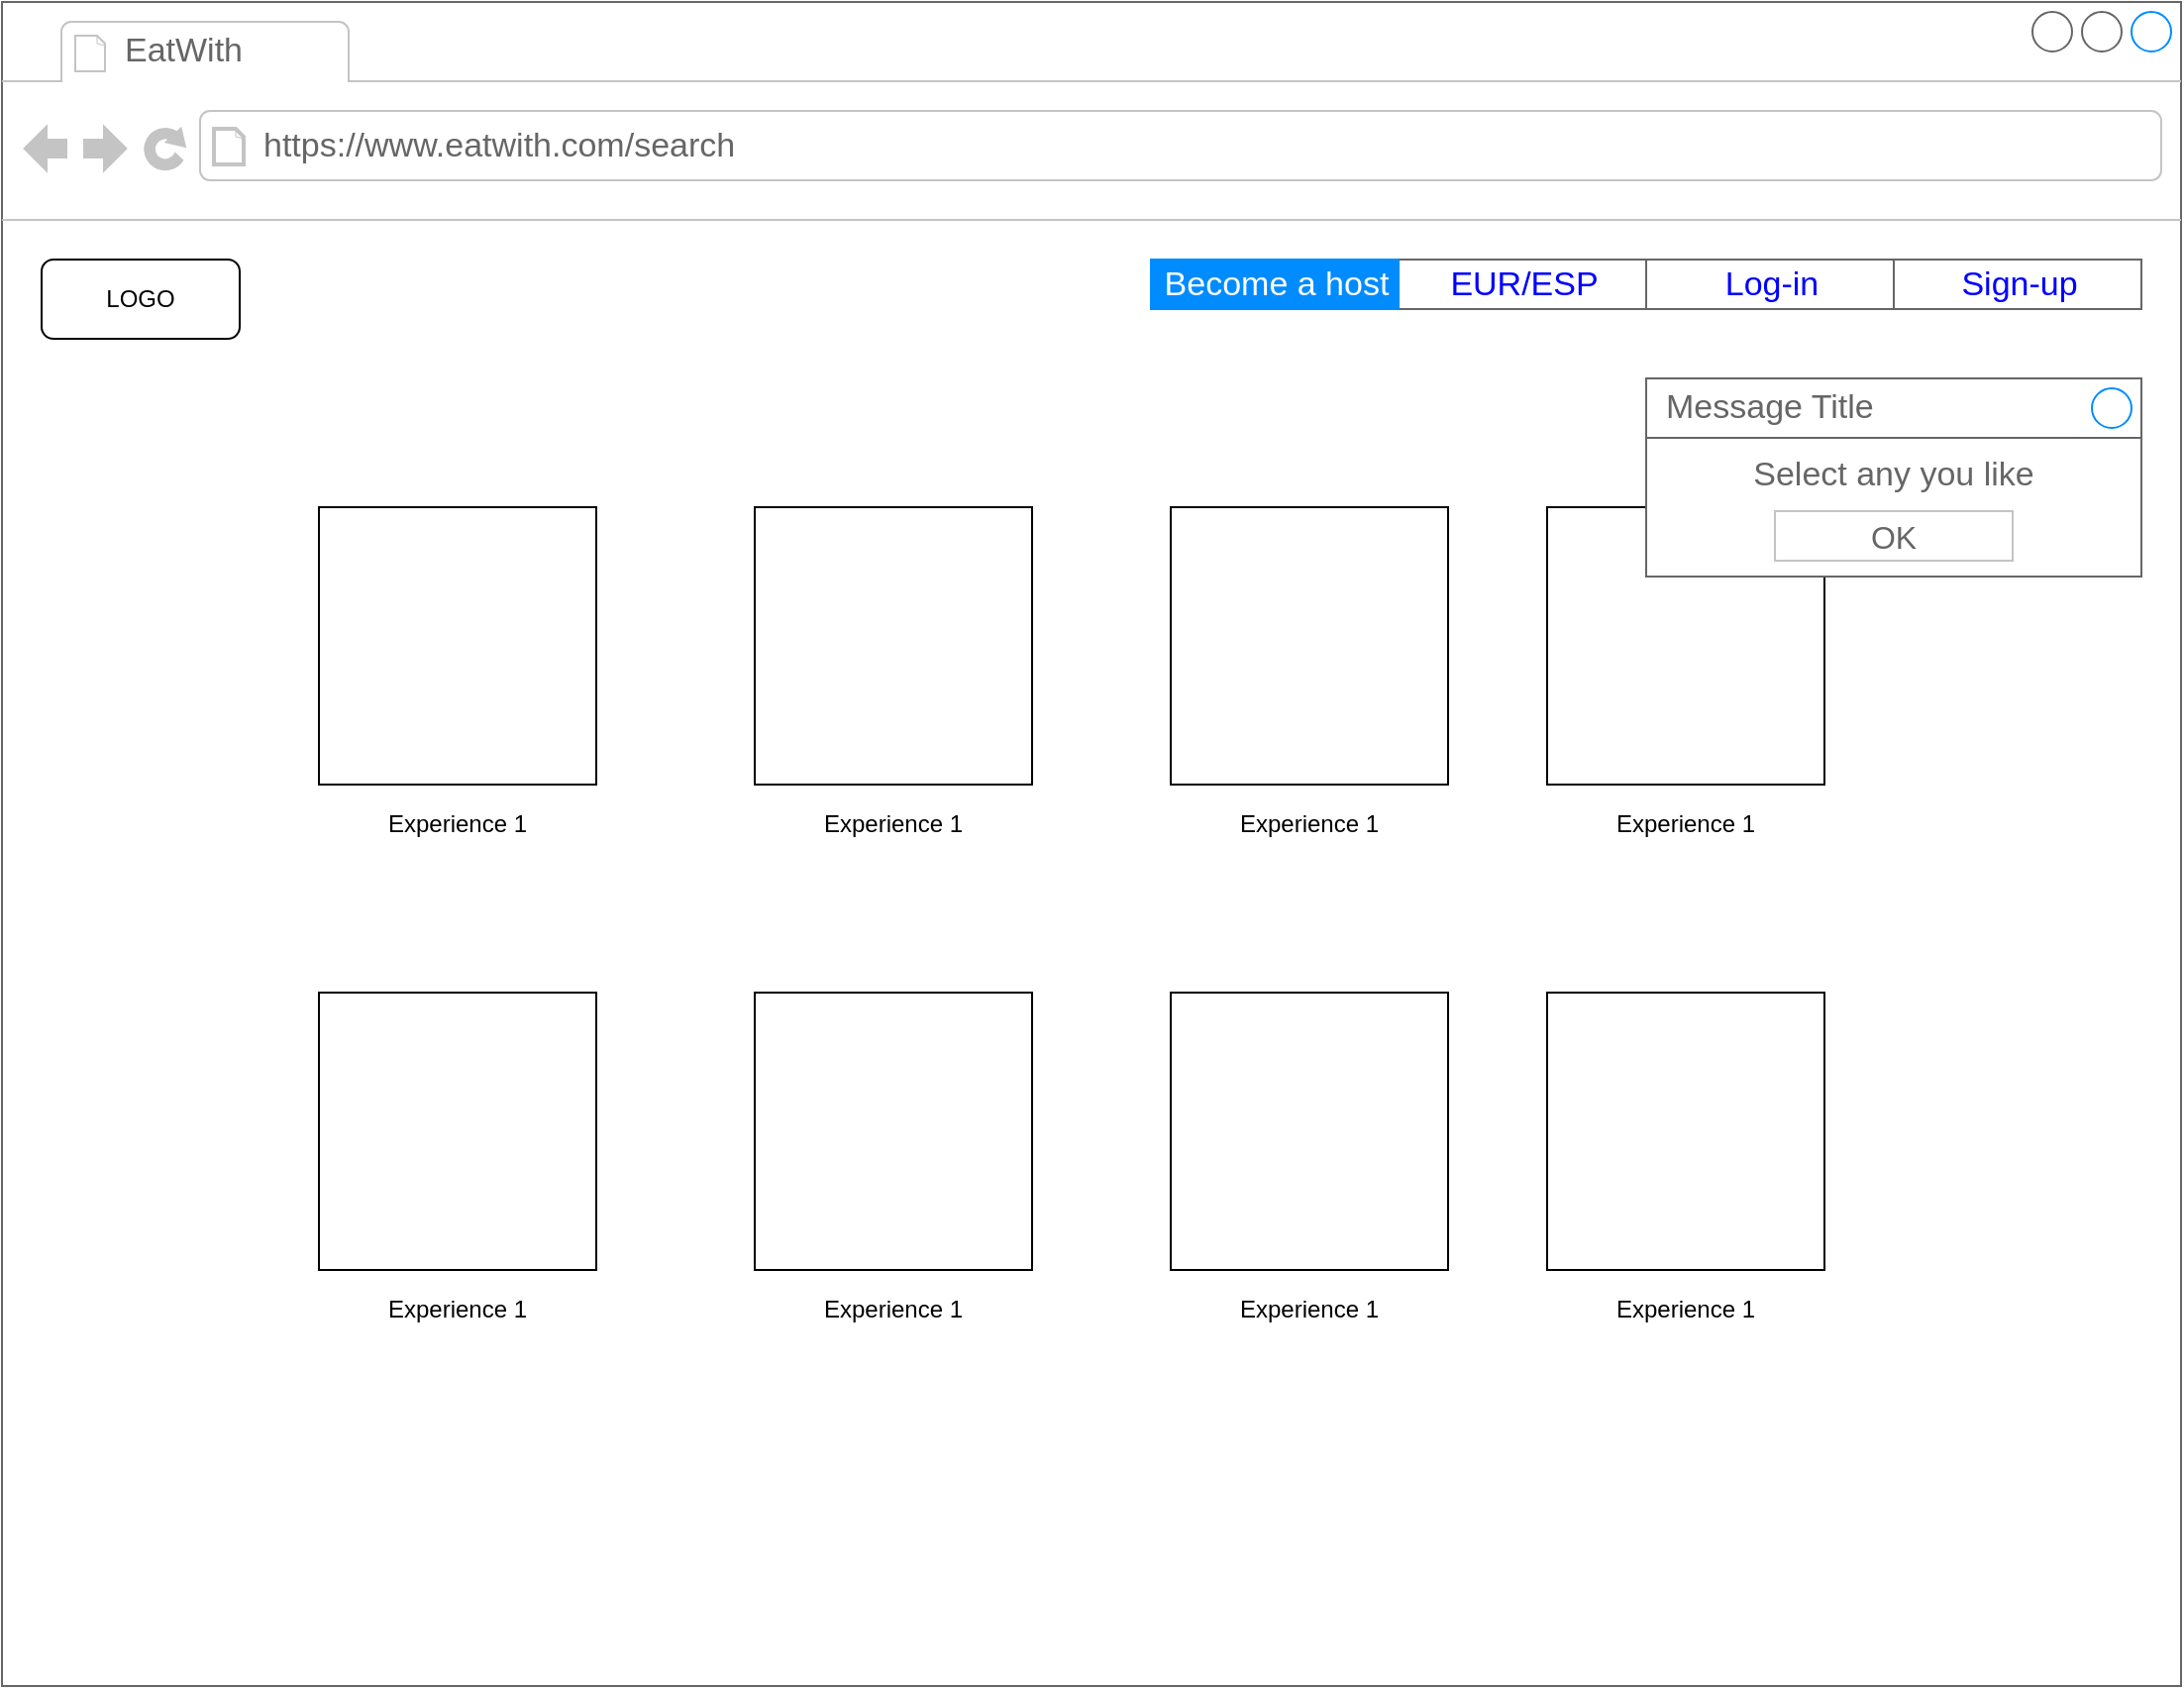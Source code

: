 <mxfile version="12.9.1" type="device"><diagram name="Page-1" id="03018318-947c-dd8e-b7a3-06fadd420f32"><mxGraphModel dx="1422" dy="713" grid="1" gridSize="10" guides="1" tooltips="1" connect="1" arrows="1" fold="1" page="1" pageScale="1" pageWidth="1100" pageHeight="850" background="#ffffff" math="0" shadow="0"><root><mxCell id="0"/><mxCell id="1" parent="0"/><mxCell id="677b7b8949515195-5" value="ES/EUR" style="text;html=1;points=[];align=left;verticalAlign=top;spacingTop=-4;fontSize=14;fontFamily=Verdana" parent="1" vertex="1"><mxGeometry x="860" y="40" width="60" height="20" as="geometry"/></mxCell><mxCell id="677b7b8949515195-6" value="Login" style="text;html=1;points=[];align=left;verticalAlign=top;spacingTop=-4;fontSize=14;fontFamily=Verdana" parent="1" vertex="1"><mxGeometry x="930" y="40" width="60" height="20" as="geometry"/></mxCell><mxCell id="677b7b8949515195-7" value="Signup" style="text;html=1;points=[];align=left;verticalAlign=top;spacingTop=-4;fontSize=14;fontFamily=Verdana" parent="1" vertex="1"><mxGeometry x="1000" y="40" width="60" height="20" as="geometry"/></mxCell><mxCell id="IE1XELtSxzFiAmcnpGDn-3" value="" style="strokeWidth=1;shadow=0;dashed=0;align=center;html=1;shape=mxgraph.mockup.containers.browserWindow;rSize=0;strokeColor=#666666;strokeColor2=#008cff;strokeColor3=#c4c4c4;mainText=,;recursiveResize=0;" parent="1" vertex="1"><mxGeometry width="1100" height="850" as="geometry"/></mxCell><mxCell id="IE1XELtSxzFiAmcnpGDn-4" value="EatWith" style="strokeWidth=1;shadow=0;dashed=0;align=center;html=1;shape=mxgraph.mockup.containers.anchor;fontSize=17;fontColor=#666666;align=left;" parent="IE1XELtSxzFiAmcnpGDn-3" vertex="1"><mxGeometry x="60" y="12" width="110" height="26" as="geometry"/></mxCell><mxCell id="IE1XELtSxzFiAmcnpGDn-5" value="https://www.eatwith.com/search" style="strokeWidth=1;shadow=0;dashed=0;align=center;html=1;shape=mxgraph.mockup.containers.anchor;rSize=0;fontSize=17;fontColor=#666666;align=left;" parent="IE1XELtSxzFiAmcnpGDn-3" vertex="1"><mxGeometry x="130" y="60" width="250" height="26" as="geometry"/></mxCell><mxCell id="IE1XELtSxzFiAmcnpGDn-6" value="LOGO" style="rounded=1;whiteSpace=wrap;html=1;" parent="IE1XELtSxzFiAmcnpGDn-3" vertex="1"><mxGeometry x="20" y="130" width="100" height="40" as="geometry"/></mxCell><mxCell id="IE1XELtSxzFiAmcnpGDn-7" value="" style="strokeWidth=1;shadow=0;dashed=0;align=center;html=1;shape=mxgraph.mockup.text.rrect;rSize=0;strokeColor=#666666;" parent="IE1XELtSxzFiAmcnpGDn-3" vertex="1"><mxGeometry x="580" y="130" width="500" height="25" as="geometry"/></mxCell><mxCell id="IE1XELtSxzFiAmcnpGDn-8" value="EUR/ESP" style="strokeColor=inherit;fillColor=inherit;gradientColor=inherit;strokeWidth=1;shadow=0;dashed=0;align=center;html=1;shape=mxgraph.mockup.text.rrect;rSize=0;fontSize=17;fontColor=#0000ff;" parent="IE1XELtSxzFiAmcnpGDn-7" vertex="1"><mxGeometry x="125" width="125" height="25" as="geometry"/></mxCell><mxCell id="IE1XELtSxzFiAmcnpGDn-9" value="Log-in" style="strokeColor=inherit;fillColor=inherit;gradientColor=inherit;strokeWidth=1;shadow=0;dashed=0;align=center;html=1;shape=mxgraph.mockup.text.rrect;rSize=0;fontSize=17;fontColor=#0000ff;" parent="IE1XELtSxzFiAmcnpGDn-7" vertex="1"><mxGeometry x="250" width="125" height="25" as="geometry"/></mxCell><mxCell id="IE1XELtSxzFiAmcnpGDn-10" value="Sign-up" style="strokeColor=inherit;fillColor=inherit;gradientColor=inherit;strokeWidth=1;shadow=0;dashed=0;align=center;html=1;shape=mxgraph.mockup.text.rrect;rSize=0;fontSize=17;fontColor=#0000ff;" parent="IE1XELtSxzFiAmcnpGDn-7" vertex="1"><mxGeometry x="375" width="125" height="25" as="geometry"/></mxCell><mxCell id="IE1XELtSxzFiAmcnpGDn-11" value="Become a host" style="strokeWidth=1;shadow=0;dashed=0;align=center;html=1;shape=mxgraph.mockup.text.rrect;rSize=0;fontSize=17;fontColor=#ffffff;fillColor=#008cff;strokeColor=#008cff;" parent="IE1XELtSxzFiAmcnpGDn-7" vertex="1"><mxGeometry width="125" height="25" as="geometry"/></mxCell><mxCell id="IE1XELtSxzFiAmcnpGDn-32" value="" style="whiteSpace=wrap;html=1;aspect=fixed;" parent="IE1XELtSxzFiAmcnpGDn-3" vertex="1"><mxGeometry x="160" y="255" width="140" height="140" as="geometry"/></mxCell><mxCell id="IE1XELtSxzFiAmcnpGDn-33" value="Experience 1" style="text;html=1;strokeColor=none;fillColor=none;align=center;verticalAlign=middle;whiteSpace=wrap;rounded=0;" parent="IE1XELtSxzFiAmcnpGDn-3" vertex="1"><mxGeometry x="175" y="405" width="110" height="20" as="geometry"/></mxCell><mxCell id="IE1XELtSxzFiAmcnpGDn-35" value="" style="whiteSpace=wrap;html=1;aspect=fixed;" parent="IE1XELtSxzFiAmcnpGDn-3" vertex="1"><mxGeometry x="380" y="255" width="140" height="140" as="geometry"/></mxCell><mxCell id="IE1XELtSxzFiAmcnpGDn-36" value="Experience 1" style="text;html=1;strokeColor=none;fillColor=none;align=center;verticalAlign=middle;whiteSpace=wrap;rounded=0;" parent="IE1XELtSxzFiAmcnpGDn-3" vertex="1"><mxGeometry x="395" y="405" width="110" height="20" as="geometry"/></mxCell><mxCell id="IE1XELtSxzFiAmcnpGDn-37" value="" style="whiteSpace=wrap;html=1;aspect=fixed;" parent="IE1XELtSxzFiAmcnpGDn-3" vertex="1"><mxGeometry x="590" y="255" width="140" height="140" as="geometry"/></mxCell><mxCell id="IE1XELtSxzFiAmcnpGDn-38" value="Experience 1" style="text;html=1;strokeColor=none;fillColor=none;align=center;verticalAlign=middle;whiteSpace=wrap;rounded=0;" parent="IE1XELtSxzFiAmcnpGDn-3" vertex="1"><mxGeometry x="605" y="405" width="110" height="20" as="geometry"/></mxCell><mxCell id="IE1XELtSxzFiAmcnpGDn-39" value="" style="whiteSpace=wrap;html=1;aspect=fixed;" parent="IE1XELtSxzFiAmcnpGDn-3" vertex="1"><mxGeometry x="780" y="255" width="140" height="140" as="geometry"/></mxCell><mxCell id="IE1XELtSxzFiAmcnpGDn-40" value="Experience 1" style="text;html=1;strokeColor=none;fillColor=none;align=center;verticalAlign=middle;whiteSpace=wrap;rounded=0;" parent="IE1XELtSxzFiAmcnpGDn-3" vertex="1"><mxGeometry x="795" y="405" width="110" height="20" as="geometry"/></mxCell><mxCell id="y8FMmwZEBewERrJvOEbg-12" value="" style="whiteSpace=wrap;html=1;aspect=fixed;" vertex="1" parent="IE1XELtSxzFiAmcnpGDn-3"><mxGeometry x="160" y="500" width="140" height="140" as="geometry"/></mxCell><mxCell id="y8FMmwZEBewERrJvOEbg-13" value="Experience 1" style="text;html=1;strokeColor=none;fillColor=none;align=center;verticalAlign=middle;whiteSpace=wrap;rounded=0;" vertex="1" parent="IE1XELtSxzFiAmcnpGDn-3"><mxGeometry x="175" y="650" width="110" height="20" as="geometry"/></mxCell><mxCell id="y8FMmwZEBewERrJvOEbg-14" value="" style="whiteSpace=wrap;html=1;aspect=fixed;" vertex="1" parent="IE1XELtSxzFiAmcnpGDn-3"><mxGeometry x="380" y="500" width="140" height="140" as="geometry"/></mxCell><mxCell id="y8FMmwZEBewERrJvOEbg-15" value="Experience 1" style="text;html=1;strokeColor=none;fillColor=none;align=center;verticalAlign=middle;whiteSpace=wrap;rounded=0;" vertex="1" parent="IE1XELtSxzFiAmcnpGDn-3"><mxGeometry x="395" y="650" width="110" height="20" as="geometry"/></mxCell><mxCell id="y8FMmwZEBewERrJvOEbg-16" value="" style="whiteSpace=wrap;html=1;aspect=fixed;" vertex="1" parent="IE1XELtSxzFiAmcnpGDn-3"><mxGeometry x="590" y="500" width="140" height="140" as="geometry"/></mxCell><mxCell id="y8FMmwZEBewERrJvOEbg-17" value="Experience 1" style="text;html=1;strokeColor=none;fillColor=none;align=center;verticalAlign=middle;whiteSpace=wrap;rounded=0;" vertex="1" parent="IE1XELtSxzFiAmcnpGDn-3"><mxGeometry x="605" y="650" width="110" height="20" as="geometry"/></mxCell><mxCell id="y8FMmwZEBewERrJvOEbg-18" value="" style="whiteSpace=wrap;html=1;aspect=fixed;" vertex="1" parent="IE1XELtSxzFiAmcnpGDn-3"><mxGeometry x="780" y="500" width="140" height="140" as="geometry"/></mxCell><mxCell id="y8FMmwZEBewERrJvOEbg-19" value="Experience 1" style="text;html=1;strokeColor=none;fillColor=none;align=center;verticalAlign=middle;whiteSpace=wrap;rounded=0;" vertex="1" parent="IE1XELtSxzFiAmcnpGDn-3"><mxGeometry x="795" y="650" width="110" height="20" as="geometry"/></mxCell><mxCell id="y8FMmwZEBewERrJvOEbg-20" value="Select any you like" style="strokeWidth=1;shadow=0;dashed=0;align=center;html=1;shape=mxgraph.mockup.containers.rrect;rSize=0;strokeColor=#666666;fontColor=#666666;fontSize=17;verticalAlign=top;whiteSpace=wrap;fillColor=#ffffff;spacingTop=32;" vertex="1" parent="IE1XELtSxzFiAmcnpGDn-3"><mxGeometry x="830" y="190" width="250" height="100" as="geometry"/></mxCell><mxCell id="y8FMmwZEBewERrJvOEbg-21" value="Message Title" style="strokeWidth=1;shadow=0;dashed=0;align=center;html=1;shape=mxgraph.mockup.containers.rrect;rSize=0;fontSize=17;fontColor=#666666;strokeColor=#666666;align=left;spacingLeft=8;fillColor=#ffffff;resizeWidth=1;" vertex="1" parent="y8FMmwZEBewERrJvOEbg-20"><mxGeometry width="250" height="30" relative="1" as="geometry"/></mxCell><mxCell id="y8FMmwZEBewERrJvOEbg-22" value="" style="shape=ellipse;strokeColor=#008cff;resizable=0;fillColor=none;html=1;" vertex="1" parent="y8FMmwZEBewERrJvOEbg-21"><mxGeometry x="1" y="0.5" width="20" height="20" relative="1" as="geometry"><mxPoint x="-25" y="-10" as="offset"/></mxGeometry></mxCell><mxCell id="y8FMmwZEBewERrJvOEbg-23" value="OK" style="strokeWidth=1;shadow=0;dashed=0;align=center;html=1;shape=mxgraph.mockup.containers.rrect;rSize=0;fontSize=16;fontColor=#666666;strokeColor=#c4c4c4;resizable=0;whiteSpace=wrap;fillColor=#ffffff;" vertex="1" parent="y8FMmwZEBewERrJvOEbg-20"><mxGeometry x="0.5" y="1" width="120" height="25" relative="1" as="geometry"><mxPoint x="-60" y="-33" as="offset"/></mxGeometry></mxCell></root></mxGraphModel></diagram></mxfile>
